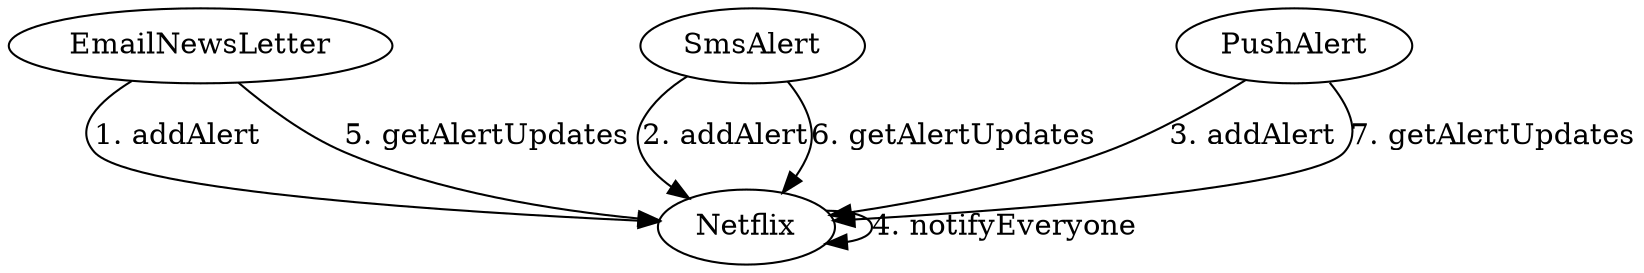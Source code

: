 /*
 * Description: This is an automatically generated .DOT file
 * representing a call graph.
 * Author: Utsav Bharatbhai Virani, Het Jatin Dalal
 * Date: 2022/10/31 15:34:17
 *
 */
digraph call_graph {
 node [shape = oval];
 EmailNewsLetter -> Netflix[ label = "1. addAlert" ];
 SmsAlert -> Netflix[ label = "2. addAlert" ];
 PushAlert -> Netflix[ label = "3. addAlert" ];
 Netflix -> Netflix[ label = "4. notifyEveryone" ];
 EmailNewsLetter -> Netflix[ label = "5. getAlertUpdates" ];
 SmsAlert -> Netflix[ label = "6. getAlertUpdates" ];
 PushAlert -> Netflix[ label = "7. getAlertUpdates" ];
}
